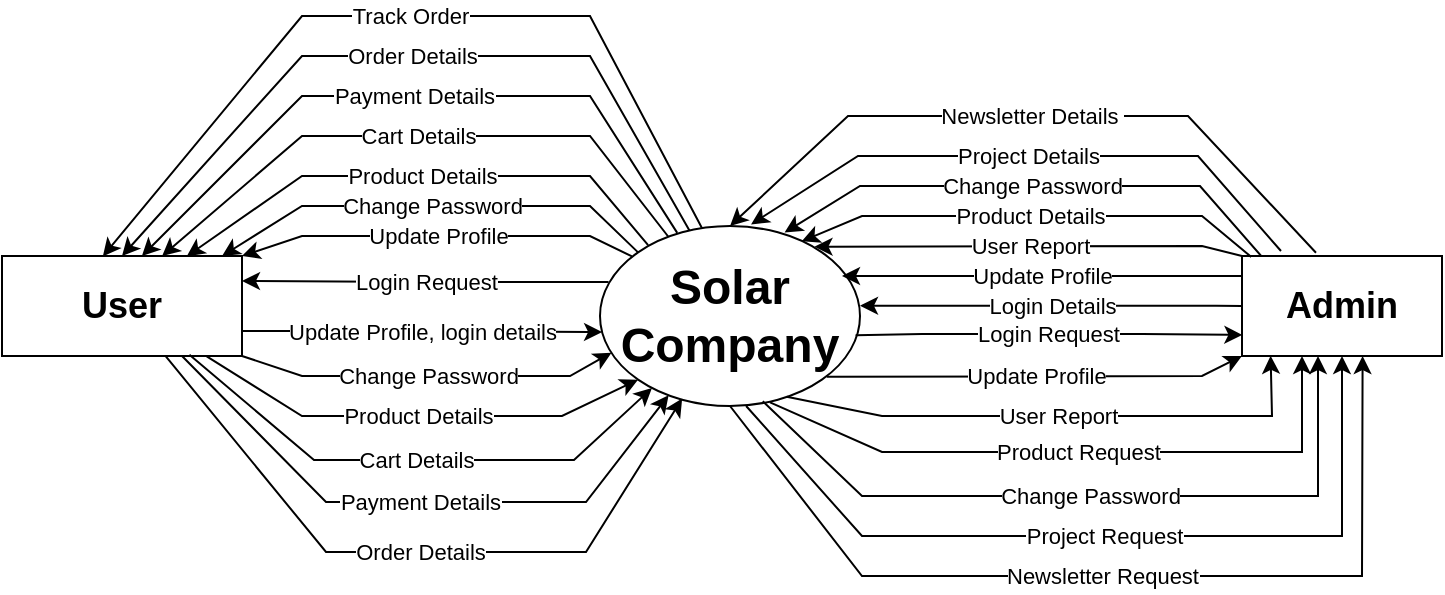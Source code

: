 <mxfile version="21.1.5" type="device">
  <diagram name="Page-1" id="2qaBjyK8kwHGTqR63Isw">
    <mxGraphModel dx="933" dy="380" grid="1" gridSize="10" guides="1" tooltips="1" connect="1" arrows="1" fold="1" page="1" pageScale="1" pageWidth="827" pageHeight="1169" math="0" shadow="0">
      <root>
        <mxCell id="0" />
        <mxCell id="1" parent="0" />
        <mxCell id="wZCE_xuluYeUa-zqTKfS-1" value="&lt;h1&gt;&lt;b&gt;Solar Company&lt;/b&gt;&lt;/h1&gt;" style="ellipse;whiteSpace=wrap;html=1;" parent="1" vertex="1">
          <mxGeometry x="349" y="375" width="130" height="90" as="geometry" />
        </mxCell>
        <mxCell id="wZCE_xuluYeUa-zqTKfS-2" value="&lt;h2&gt;&lt;b&gt;Admin&lt;/b&gt;&lt;/h2&gt;" style="rounded=0;whiteSpace=wrap;html=1;" parent="1" vertex="1">
          <mxGeometry x="670" y="390" width="100" height="50" as="geometry" />
        </mxCell>
        <mxCell id="SzyI2DJQNf2Ob4xqwJB--1" value="Update Profile, login details" style="edgeStyle=orthogonalEdgeStyle;rounded=0;orthogonalLoop=1;jettySize=auto;html=1;exitX=1;exitY=0.75;exitDx=0;exitDy=0;entryX=0.008;entryY=0.589;entryDx=0;entryDy=0;entryPerimeter=0;" edge="1" parent="1" source="wZCE_xuluYeUa-zqTKfS-3" target="wZCE_xuluYeUa-zqTKfS-1">
          <mxGeometry relative="1" as="geometry" />
        </mxCell>
        <mxCell id="SzyI2DJQNf2Ob4xqwJB--3" value="Login Request" style="edgeStyle=orthogonalEdgeStyle;rounded=0;orthogonalLoop=1;jettySize=auto;html=1;exitX=0.033;exitY=0.311;exitDx=0;exitDy=0;entryX=1;entryY=0.25;entryDx=0;entryDy=0;exitPerimeter=0;" edge="1" parent="1" source="wZCE_xuluYeUa-zqTKfS-1" target="wZCE_xuluYeUa-zqTKfS-3">
          <mxGeometry relative="1" as="geometry">
            <Array as="points">
              <mxPoint x="260" y="402" />
            </Array>
          </mxGeometry>
        </mxCell>
        <mxCell id="wZCE_xuluYeUa-zqTKfS-3" value="&lt;h2&gt;&lt;b&gt;User&lt;/b&gt;&lt;/h2&gt;" style="rounded=0;whiteSpace=wrap;html=1;" parent="1" vertex="1">
          <mxGeometry x="50" y="390" width="120" height="50" as="geometry" />
        </mxCell>
        <mxCell id="wZCE_xuluYeUa-zqTKfS-7" value="Login Request" style="endArrow=classic;html=1;rounded=0;entryX=0.002;entryY=0.809;entryDx=0;entryDy=0;entryPerimeter=0;exitX=0.983;exitY=0.607;exitDx=0;exitDy=0;exitPerimeter=0;" parent="1" source="wZCE_xuluYeUa-zqTKfS-1" edge="1">
          <mxGeometry width="50" height="50" relative="1" as="geometry">
            <mxPoint x="480" y="429" as="sourcePoint" />
            <mxPoint x="670.2" y="429.45" as="targetPoint" />
            <Array as="points">
              <mxPoint x="510" y="429" />
              <mxPoint x="620" y="429" />
            </Array>
          </mxGeometry>
        </mxCell>
        <mxCell id="wZCE_xuluYeUa-zqTKfS-8" value="Update Profile" style="endArrow=classic;html=1;rounded=0;exitX=0.872;exitY=0.838;exitDx=0;exitDy=0;exitPerimeter=0;" parent="1" source="wZCE_xuluYeUa-zqTKfS-1" target="wZCE_xuluYeUa-zqTKfS-2" edge="1">
          <mxGeometry width="50" height="50" relative="1" as="geometry">
            <mxPoint x="460" y="450" as="sourcePoint" />
            <mxPoint x="440" y="340" as="targetPoint" />
            <Array as="points">
              <mxPoint x="650" y="450" />
            </Array>
          </mxGeometry>
        </mxCell>
        <mxCell id="wZCE_xuluYeUa-zqTKfS-9" value="User Report" style="endArrow=classic;html=1;rounded=0;entryX=0.143;entryY=0.998;entryDx=0;entryDy=0;entryPerimeter=0;exitX=0.718;exitY=0.949;exitDx=0;exitDy=0;exitPerimeter=0;" parent="1" source="wZCE_xuluYeUa-zqTKfS-1" target="wZCE_xuluYeUa-zqTKfS-2" edge="1">
          <mxGeometry width="50" height="50" relative="1" as="geometry">
            <mxPoint x="440" y="460" as="sourcePoint" />
            <mxPoint x="640" y="490" as="targetPoint" />
            <Array as="points">
              <mxPoint x="490" y="470" />
              <mxPoint x="685" y="470" />
            </Array>
          </mxGeometry>
        </mxCell>
        <mxCell id="wZCE_xuluYeUa-zqTKfS-10" value="Product Request" style="endArrow=classic;html=1;rounded=0;exitX=0.654;exitY=0.98;exitDx=0;exitDy=0;exitPerimeter=0;" parent="1" source="wZCE_xuluYeUa-zqTKfS-1" edge="1">
          <mxGeometry width="50" height="50" relative="1" as="geometry">
            <mxPoint x="440" y="478" as="sourcePoint" />
            <mxPoint x="700" y="440" as="targetPoint" />
            <Array as="points">
              <mxPoint x="490" y="488" />
              <mxPoint x="700" y="488" />
            </Array>
          </mxGeometry>
        </mxCell>
        <mxCell id="wZCE_xuluYeUa-zqTKfS-11" value="Change Password" style="endArrow=classic;html=1;rounded=0;exitX=0.626;exitY=0.974;exitDx=0;exitDy=0;exitPerimeter=0;" parent="1" source="wZCE_xuluYeUa-zqTKfS-1" edge="1">
          <mxGeometry x="-0.002" width="50" height="50" relative="1" as="geometry">
            <mxPoint x="440" y="484" as="sourcePoint" />
            <mxPoint x="708" y="440" as="targetPoint" />
            <Array as="points">
              <mxPoint x="480" y="510" />
              <mxPoint x="708" y="510" />
            </Array>
            <mxPoint as="offset" />
          </mxGeometry>
        </mxCell>
        <mxCell id="wZCE_xuluYeUa-zqTKfS-17" value="Update Profile" style="endArrow=classic;html=1;rounded=0;" parent="1" edge="1">
          <mxGeometry width="50" height="50" relative="1" as="geometry">
            <mxPoint x="670" y="400" as="sourcePoint" />
            <mxPoint x="470" y="400" as="targetPoint" />
            <Array as="points">
              <mxPoint x="648" y="400" />
            </Array>
          </mxGeometry>
        </mxCell>
        <mxCell id="wZCE_xuluYeUa-zqTKfS-18" value="User Report" style="endArrow=classic;html=1;rounded=0;entryX=0.825;entryY=0.115;entryDx=0;entryDy=0;exitX=0;exitY=0;exitDx=0;exitDy=0;entryPerimeter=0;" parent="1" source="wZCE_xuluYeUa-zqTKfS-2" target="wZCE_xuluYeUa-zqTKfS-1" edge="1">
          <mxGeometry width="50" height="50" relative="1" as="geometry">
            <mxPoint x="678" y="375" as="sourcePoint" />
            <mxPoint x="460" y="385" as="targetPoint" />
            <Array as="points">
              <mxPoint x="650" y="385" />
            </Array>
          </mxGeometry>
        </mxCell>
        <mxCell id="wZCE_xuluYeUa-zqTKfS-19" value="Login Details" style="endArrow=classic;html=1;rounded=0;exitX=0;exitY=0.5;exitDx=0;exitDy=0;" parent="1" source="wZCE_xuluYeUa-zqTKfS-2" edge="1">
          <mxGeometry width="50" height="50" relative="1" as="geometry">
            <mxPoint x="679" y="414.86" as="sourcePoint" />
            <mxPoint x="479" y="414.86" as="targetPoint" />
            <Array as="points">
              <mxPoint x="657" y="414.86" />
            </Array>
          </mxGeometry>
        </mxCell>
        <mxCell id="wZCE_xuluYeUa-zqTKfS-20" value="Product Details" style="endArrow=classic;html=1;rounded=0;exitX=0.046;exitY=0.009;exitDx=0;exitDy=0;exitPerimeter=0;entryX=0.776;entryY=0.085;entryDx=0;entryDy=0;entryPerimeter=0;" parent="1" source="wZCE_xuluYeUa-zqTKfS-2" target="wZCE_xuluYeUa-zqTKfS-1" edge="1">
          <mxGeometry width="50" height="50" relative="1" as="geometry">
            <mxPoint x="680" y="375" as="sourcePoint" />
            <mxPoint x="440" y="370" as="targetPoint" />
            <Array as="points">
              <mxPoint x="650" y="370" />
              <mxPoint x="480" y="370" />
            </Array>
          </mxGeometry>
        </mxCell>
        <mxCell id="wZCE_xuluYeUa-zqTKfS-21" value="Change Password" style="endArrow=classic;html=1;rounded=0;exitX=0.106;exitY=0;exitDx=0;exitDy=0;exitPerimeter=0;entryX=0.71;entryY=0.036;entryDx=0;entryDy=0;entryPerimeter=0;" parent="1" target="wZCE_xuluYeUa-zqTKfS-1" edge="1">
          <mxGeometry width="50" height="50" relative="1" as="geometry">
            <mxPoint x="679.6" y="390" as="sourcePoint" />
            <mxPoint x="445.11" y="376.89" as="targetPoint" />
            <Array as="points">
              <mxPoint x="649" y="355" />
              <mxPoint x="479" y="355" />
            </Array>
          </mxGeometry>
        </mxCell>
        <mxCell id="SzyI2DJQNf2Ob4xqwJB--6" value="Update Profile" style="endArrow=classic;html=1;rounded=0;entryX=1;entryY=0;entryDx=0;entryDy=0;exitX=0.123;exitY=0.169;exitDx=0;exitDy=0;exitPerimeter=0;" edge="1" parent="1" source="wZCE_xuluYeUa-zqTKfS-1" target="wZCE_xuluYeUa-zqTKfS-3">
          <mxGeometry width="50" height="50" relative="1" as="geometry">
            <mxPoint x="364" y="390" as="sourcePoint" />
            <mxPoint x="150" y="385" as="targetPoint" />
            <Array as="points">
              <mxPoint x="344" y="380" />
              <mxPoint x="200" y="380" />
            </Array>
          </mxGeometry>
        </mxCell>
        <mxCell id="SzyI2DJQNf2Ob4xqwJB--8" value="Change Password" style="endArrow=classic;html=1;rounded=0;entryX=0.044;entryY=0.704;entryDx=0;entryDy=0;exitX=1;exitY=1;exitDx=0;exitDy=0;entryPerimeter=0;" edge="1" parent="1" source="wZCE_xuluYeUa-zqTKfS-3" target="wZCE_xuluYeUa-zqTKfS-1">
          <mxGeometry width="50" height="50" relative="1" as="geometry">
            <mxPoint x="160" y="455" as="sourcePoint" />
            <mxPoint x="354" y="455" as="targetPoint" />
            <Array as="points">
              <mxPoint x="200" y="450" />
              <mxPoint x="334" y="450" />
            </Array>
          </mxGeometry>
        </mxCell>
        <mxCell id="SzyI2DJQNf2Ob4xqwJB--9" value="Product Details" style="endArrow=classic;html=1;rounded=0;exitX=0.853;exitY=1.004;exitDx=0;exitDy=0;exitPerimeter=0;entryX=0;entryY=1;entryDx=0;entryDy=0;" edge="1" parent="1" source="wZCE_xuluYeUa-zqTKfS-3" target="wZCE_xuluYeUa-zqTKfS-1">
          <mxGeometry width="50" height="50" relative="1" as="geometry">
            <mxPoint x="220" y="520" as="sourcePoint" />
            <mxPoint x="270" y="470" as="targetPoint" />
            <Array as="points">
              <mxPoint x="200" y="470" />
              <mxPoint x="220" y="470" />
              <mxPoint x="270" y="470" />
              <mxPoint x="330" y="470" />
            </Array>
          </mxGeometry>
        </mxCell>
        <mxCell id="SzyI2DJQNf2Ob4xqwJB--10" value="Cart Details" style="endArrow=classic;html=1;rounded=0;exitX=0.781;exitY=0.988;exitDx=0;exitDy=0;exitPerimeter=0;" edge="1" parent="1" source="wZCE_xuluYeUa-zqTKfS-3" target="wZCE_xuluYeUa-zqTKfS-1">
          <mxGeometry width="50" height="50" relative="1" as="geometry">
            <mxPoint x="160" y="465" as="sourcePoint" />
            <mxPoint x="374" y="474" as="targetPoint" />
            <Array as="points">
              <mxPoint x="206" y="492" />
              <mxPoint x="226" y="492" />
              <mxPoint x="276" y="492" />
              <mxPoint x="336" y="492" />
            </Array>
          </mxGeometry>
        </mxCell>
        <mxCell id="SzyI2DJQNf2Ob4xqwJB--11" value="Payment Details" style="endArrow=classic;html=1;rounded=0;" edge="1" parent="1" target="wZCE_xuluYeUa-zqTKfS-1">
          <mxGeometry width="50" height="50" relative="1" as="geometry">
            <mxPoint x="140" y="440" as="sourcePoint" />
            <mxPoint x="381" y="477" as="targetPoint" />
            <Array as="points">
              <mxPoint x="212" y="513" />
              <mxPoint x="232" y="513" />
              <mxPoint x="282" y="513" />
              <mxPoint x="342" y="513" />
            </Array>
          </mxGeometry>
        </mxCell>
        <mxCell id="SzyI2DJQNf2Ob4xqwJB--12" value="Order Details" style="endArrow=classic;html=1;rounded=0;entryX=0.316;entryY=0.959;entryDx=0;entryDy=0;entryPerimeter=0;exitX=0.681;exitY=0.999;exitDx=0;exitDy=0;exitPerimeter=0;" edge="1" parent="1" source="wZCE_xuluYeUa-zqTKfS-3" target="wZCE_xuluYeUa-zqTKfS-1">
          <mxGeometry width="50" height="50" relative="1" as="geometry">
            <mxPoint x="140" y="465" as="sourcePoint" />
            <mxPoint x="383" y="485" as="targetPoint" />
            <Array as="points">
              <mxPoint x="212" y="538" />
              <mxPoint x="232" y="538" />
              <mxPoint x="282" y="538" />
              <mxPoint x="342" y="538" />
            </Array>
          </mxGeometry>
        </mxCell>
        <mxCell id="SzyI2DJQNf2Ob4xqwJB--13" value="Change Password" style="endArrow=classic;html=1;rounded=0;entryX=0.917;entryY=0;entryDx=0;entryDy=0;exitX=0;exitY=0;exitDx=0;exitDy=0;entryPerimeter=0;" edge="1" parent="1" source="wZCE_xuluYeUa-zqTKfS-1" target="wZCE_xuluYeUa-zqTKfS-3">
          <mxGeometry width="50" height="50" relative="1" as="geometry">
            <mxPoint x="364" y="375" as="sourcePoint" />
            <mxPoint x="170" y="375" as="targetPoint" />
            <Array as="points">
              <mxPoint x="344" y="365" />
              <mxPoint x="200" y="365" />
            </Array>
          </mxGeometry>
        </mxCell>
        <mxCell id="SzyI2DJQNf2Ob4xqwJB--14" value="Product Details" style="endArrow=classic;html=1;rounded=0;entryX=0.77;entryY=0.003;entryDx=0;entryDy=0;exitX=0.185;exitY=0.106;exitDx=0;exitDy=0;entryPerimeter=0;exitPerimeter=0;" edge="1" parent="1" source="wZCE_xuluYeUa-zqTKfS-1" target="wZCE_xuluYeUa-zqTKfS-3">
          <mxGeometry width="50" height="50" relative="1" as="geometry">
            <mxPoint x="368" y="373" as="sourcePoint" />
            <mxPoint x="160" y="375" as="targetPoint" />
            <Array as="points">
              <mxPoint x="344" y="350" />
              <mxPoint x="200" y="350" />
            </Array>
          </mxGeometry>
        </mxCell>
        <mxCell id="SzyI2DJQNf2Ob4xqwJB--15" value="Cart Details" style="endArrow=classic;html=1;rounded=0;entryX=0.667;entryY=0;entryDx=0;entryDy=0;entryPerimeter=0;" edge="1" parent="1" source="wZCE_xuluYeUa-zqTKfS-1" target="wZCE_xuluYeUa-zqTKfS-3">
          <mxGeometry width="50" height="50" relative="1" as="geometry">
            <mxPoint x="368" y="353" as="sourcePoint" />
            <mxPoint x="160" y="355" as="targetPoint" />
            <Array as="points">
              <mxPoint x="344" y="330" />
              <mxPoint x="200" y="330" />
            </Array>
          </mxGeometry>
        </mxCell>
        <mxCell id="SzyI2DJQNf2Ob4xqwJB--16" value="Payment Details" style="endArrow=classic;html=1;rounded=0;entryX=0.583;entryY=0;entryDx=0;entryDy=0;entryPerimeter=0;exitX=0.297;exitY=0.038;exitDx=0;exitDy=0;exitPerimeter=0;" edge="1" parent="1" source="wZCE_xuluYeUa-zqTKfS-1" target="wZCE_xuluYeUa-zqTKfS-3">
          <mxGeometry width="50" height="50" relative="1" as="geometry">
            <mxPoint x="383" y="360" as="sourcePoint" />
            <mxPoint x="130" y="370" as="targetPoint" />
            <Array as="points">
              <mxPoint x="344" y="310" />
              <mxPoint x="200" y="310" />
            </Array>
          </mxGeometry>
        </mxCell>
        <mxCell id="SzyI2DJQNf2Ob4xqwJB--17" value="Order Details" style="endArrow=classic;html=1;rounded=0;entryX=0.5;entryY=0;entryDx=0;entryDy=0;fontStyle=0;exitX=0.344;exitY=0.025;exitDx=0;exitDy=0;exitPerimeter=0;" edge="1" parent="1" source="wZCE_xuluYeUa-zqTKfS-1" target="wZCE_xuluYeUa-zqTKfS-3">
          <mxGeometry width="50" height="50" relative="1" as="geometry">
            <mxPoint x="383" y="340" as="sourcePoint" />
            <mxPoint x="130" y="350" as="targetPoint" />
            <Array as="points">
              <mxPoint x="344" y="290" />
              <mxPoint x="200" y="290" />
            </Array>
          </mxGeometry>
        </mxCell>
        <mxCell id="SzyI2DJQNf2Ob4xqwJB--18" value="Track Order" style="endArrow=classic;html=1;rounded=0;entryX=0.42;entryY=0.004;entryDx=0;entryDy=0;entryPerimeter=0;exitX=0.392;exitY=0.011;exitDx=0;exitDy=0;exitPerimeter=0;" edge="1" parent="1" source="wZCE_xuluYeUa-zqTKfS-1" target="wZCE_xuluYeUa-zqTKfS-3">
          <mxGeometry width="50" height="50" relative="1" as="geometry">
            <mxPoint x="383" y="320" as="sourcePoint" />
            <mxPoint x="130" y="330" as="targetPoint" />
            <Array as="points">
              <mxPoint x="344" y="270" />
              <mxPoint x="200" y="270" />
            </Array>
          </mxGeometry>
        </mxCell>
        <mxCell id="SzyI2DJQNf2Ob4xqwJB--19" value="Project Details" style="endArrow=classic;html=1;rounded=0;exitX=0.195;exitY=-0.05;exitDx=0;exitDy=0;exitPerimeter=0;entryX=0.581;entryY=-0.009;entryDx=0;entryDy=0;entryPerimeter=0;" edge="1" parent="1" source="wZCE_xuluYeUa-zqTKfS-2" target="wZCE_xuluYeUa-zqTKfS-1">
          <mxGeometry width="50" height="50" relative="1" as="geometry">
            <mxPoint x="678.6" y="375" as="sourcePoint" />
            <mxPoint x="440" y="363" as="targetPoint" />
            <Array as="points">
              <mxPoint x="648" y="340" />
              <mxPoint x="478" y="340" />
            </Array>
          </mxGeometry>
        </mxCell>
        <mxCell id="SzyI2DJQNf2Ob4xqwJB--20" value="Project Request" style="endArrow=classic;html=1;rounded=0;exitX=0.562;exitY=1;exitDx=0;exitDy=0;exitPerimeter=0;entryX=0.5;entryY=1;entryDx=0;entryDy=0;" edge="1" parent="1" source="wZCE_xuluYeUa-zqTKfS-1" target="wZCE_xuluYeUa-zqTKfS-2">
          <mxGeometry x="-0.002" width="50" height="50" relative="1" as="geometry">
            <mxPoint x="430" y="483" as="sourcePoint" />
            <mxPoint x="708" y="460" as="targetPoint" />
            <Array as="points">
              <mxPoint x="480" y="530" />
              <mxPoint x="720" y="530" />
            </Array>
            <mxPoint as="offset" />
          </mxGeometry>
        </mxCell>
        <mxCell id="SzyI2DJQNf2Ob4xqwJB--21" value="Newsletter Details&amp;nbsp;" style="endArrow=classic;html=1;rounded=0;exitX=0.37;exitY=-0.033;exitDx=0;exitDy=0;exitPerimeter=0;entryX=0.5;entryY=0;entryDx=0;entryDy=0;" edge="1" parent="1" source="wZCE_xuluYeUa-zqTKfS-2" target="wZCE_xuluYeUa-zqTKfS-1">
          <mxGeometry width="50" height="50" relative="1" as="geometry">
            <mxPoint x="685" y="368" as="sourcePoint" />
            <mxPoint x="420" y="354" as="targetPoint" />
            <Array as="points">
              <mxPoint x="643" y="320" />
              <mxPoint x="473" y="320" />
            </Array>
          </mxGeometry>
        </mxCell>
        <mxCell id="SzyI2DJQNf2Ob4xqwJB--22" value="Newsletter Request" style="endArrow=classic;html=1;rounded=0;exitX=0.5;exitY=1;exitDx=0;exitDy=0;entryX=0.603;entryY=1;entryDx=0;entryDy=0;entryPerimeter=0;" edge="1" parent="1" source="wZCE_xuluYeUa-zqTKfS-1" target="wZCE_xuluYeUa-zqTKfS-2">
          <mxGeometry x="-0.026" width="50" height="50" relative="1" as="geometry">
            <mxPoint x="430" y="485" as="sourcePoint" />
            <mxPoint x="728" y="460" as="targetPoint" />
            <Array as="points">
              <mxPoint x="480" y="550" />
              <mxPoint x="730" y="550" />
            </Array>
            <mxPoint as="offset" />
          </mxGeometry>
        </mxCell>
      </root>
    </mxGraphModel>
  </diagram>
</mxfile>
